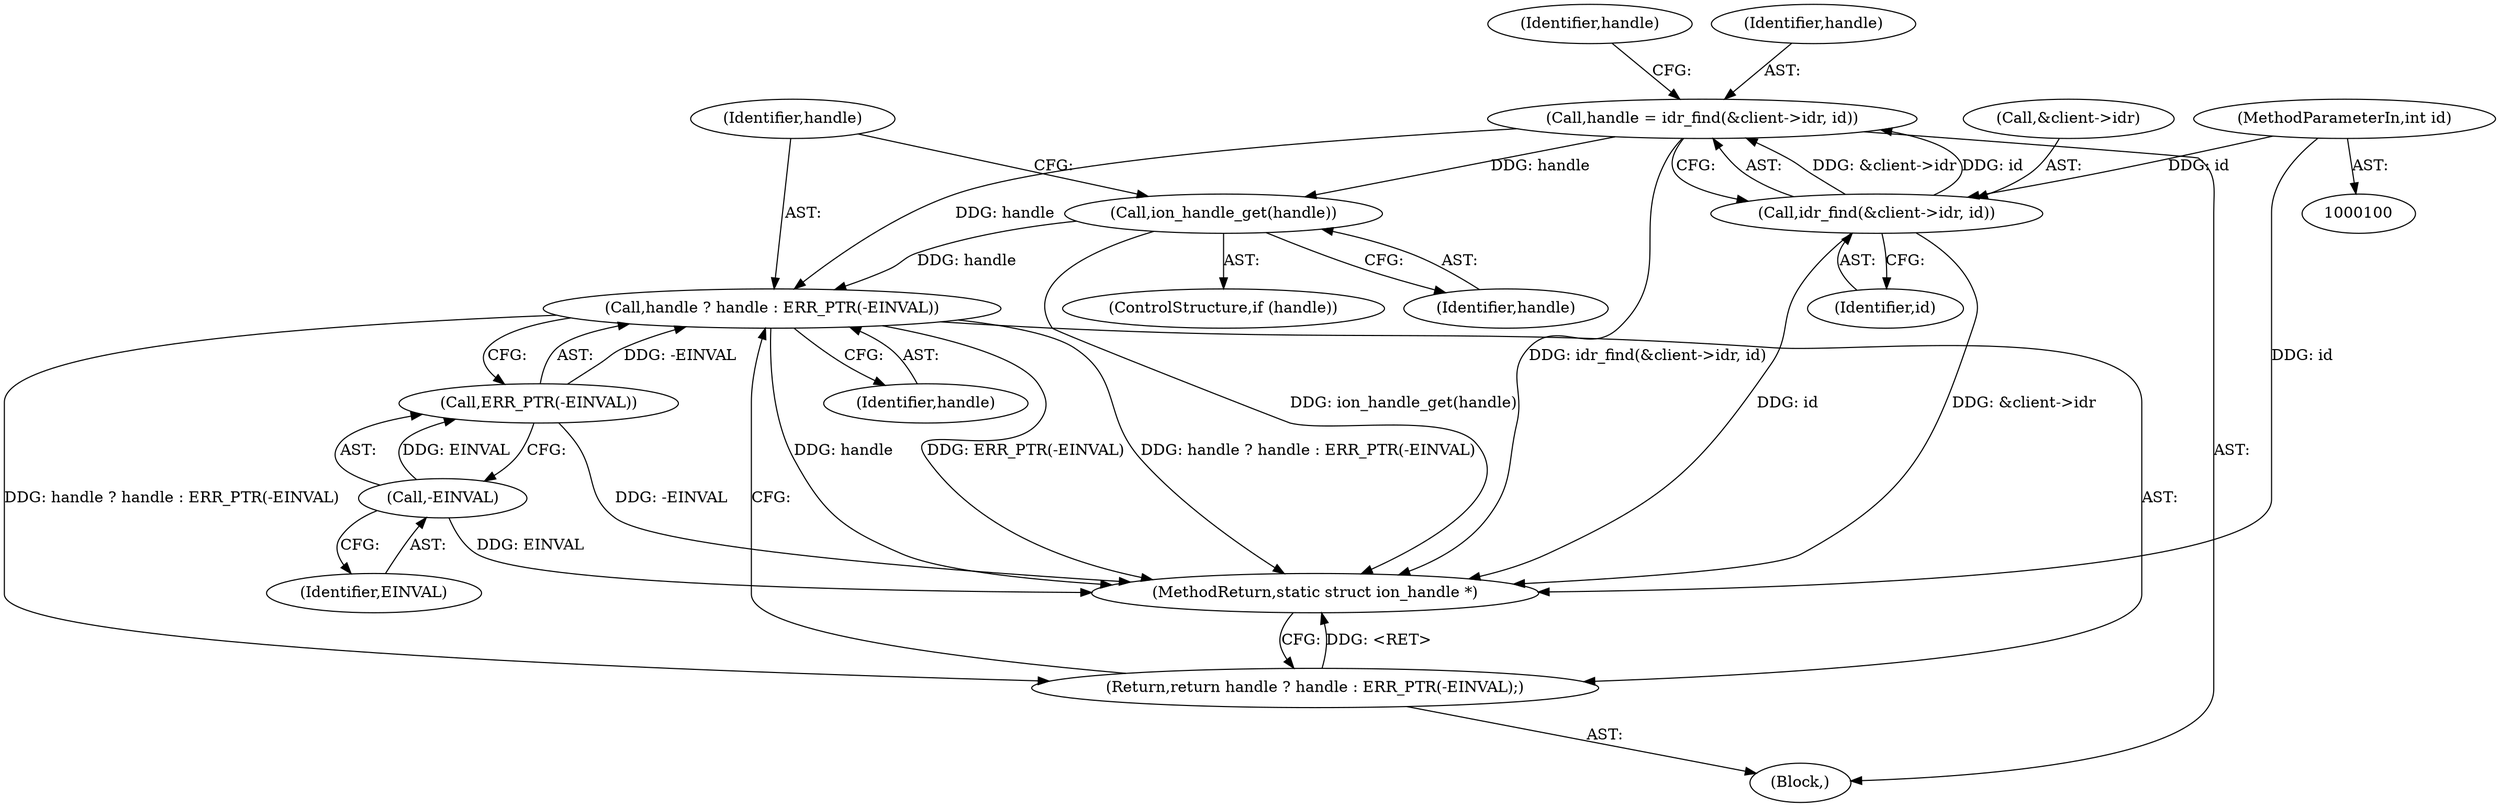 digraph "0_linux_9590232bb4f4cc824f3425a6e1349afbe6d6d2b7_0@pointer" {
"1000118" [label="(Call,handle ? handle : ERR_PTR(-EINVAL))"];
"1000115" [label="(Call,ion_handle_get(handle))"];
"1000105" [label="(Call,handle = idr_find(&client->idr, id))"];
"1000107" [label="(Call,idr_find(&client->idr, id))"];
"1000102" [label="(MethodParameterIn,int id)"];
"1000121" [label="(Call,ERR_PTR(-EINVAL))"];
"1000122" [label="(Call,-EINVAL)"];
"1000117" [label="(Return,return handle ? handle : ERR_PTR(-EINVAL);)"];
"1000107" [label="(Call,idr_find(&client->idr, id))"];
"1000118" [label="(Call,handle ? handle : ERR_PTR(-EINVAL))"];
"1000114" [label="(Identifier,handle)"];
"1000124" [label="(MethodReturn,static struct ion_handle *)"];
"1000105" [label="(Call,handle = idr_find(&client->idr, id))"];
"1000106" [label="(Identifier,handle)"];
"1000112" [label="(Identifier,id)"];
"1000108" [label="(Call,&client->idr)"];
"1000122" [label="(Call,-EINVAL)"];
"1000102" [label="(MethodParameterIn,int id)"];
"1000123" [label="(Identifier,EINVAL)"];
"1000113" [label="(ControlStructure,if (handle))"];
"1000116" [label="(Identifier,handle)"];
"1000115" [label="(Call,ion_handle_get(handle))"];
"1000121" [label="(Call,ERR_PTR(-EINVAL))"];
"1000120" [label="(Identifier,handle)"];
"1000117" [label="(Return,return handle ? handle : ERR_PTR(-EINVAL);)"];
"1000119" [label="(Identifier,handle)"];
"1000103" [label="(Block,)"];
"1000118" -> "1000117"  [label="AST: "];
"1000118" -> "1000120"  [label="CFG: "];
"1000118" -> "1000121"  [label="CFG: "];
"1000119" -> "1000118"  [label="AST: "];
"1000120" -> "1000118"  [label="AST: "];
"1000121" -> "1000118"  [label="AST: "];
"1000117" -> "1000118"  [label="CFG: "];
"1000118" -> "1000124"  [label="DDG: handle ? handle : ERR_PTR(-EINVAL)"];
"1000118" -> "1000124"  [label="DDG: handle"];
"1000118" -> "1000124"  [label="DDG: ERR_PTR(-EINVAL)"];
"1000118" -> "1000117"  [label="DDG: handle ? handle : ERR_PTR(-EINVAL)"];
"1000115" -> "1000118"  [label="DDG: handle"];
"1000105" -> "1000118"  [label="DDG: handle"];
"1000121" -> "1000118"  [label="DDG: -EINVAL"];
"1000115" -> "1000113"  [label="AST: "];
"1000115" -> "1000116"  [label="CFG: "];
"1000116" -> "1000115"  [label="AST: "];
"1000119" -> "1000115"  [label="CFG: "];
"1000115" -> "1000124"  [label="DDG: ion_handle_get(handle)"];
"1000105" -> "1000115"  [label="DDG: handle"];
"1000105" -> "1000103"  [label="AST: "];
"1000105" -> "1000107"  [label="CFG: "];
"1000106" -> "1000105"  [label="AST: "];
"1000107" -> "1000105"  [label="AST: "];
"1000114" -> "1000105"  [label="CFG: "];
"1000105" -> "1000124"  [label="DDG: idr_find(&client->idr, id)"];
"1000107" -> "1000105"  [label="DDG: &client->idr"];
"1000107" -> "1000105"  [label="DDG: id"];
"1000107" -> "1000112"  [label="CFG: "];
"1000108" -> "1000107"  [label="AST: "];
"1000112" -> "1000107"  [label="AST: "];
"1000107" -> "1000124"  [label="DDG: &client->idr"];
"1000107" -> "1000124"  [label="DDG: id"];
"1000102" -> "1000107"  [label="DDG: id"];
"1000102" -> "1000100"  [label="AST: "];
"1000102" -> "1000124"  [label="DDG: id"];
"1000121" -> "1000122"  [label="CFG: "];
"1000122" -> "1000121"  [label="AST: "];
"1000121" -> "1000124"  [label="DDG: -EINVAL"];
"1000122" -> "1000121"  [label="DDG: EINVAL"];
"1000122" -> "1000123"  [label="CFG: "];
"1000123" -> "1000122"  [label="AST: "];
"1000122" -> "1000124"  [label="DDG: EINVAL"];
"1000117" -> "1000103"  [label="AST: "];
"1000124" -> "1000117"  [label="CFG: "];
"1000117" -> "1000124"  [label="DDG: <RET>"];
}
